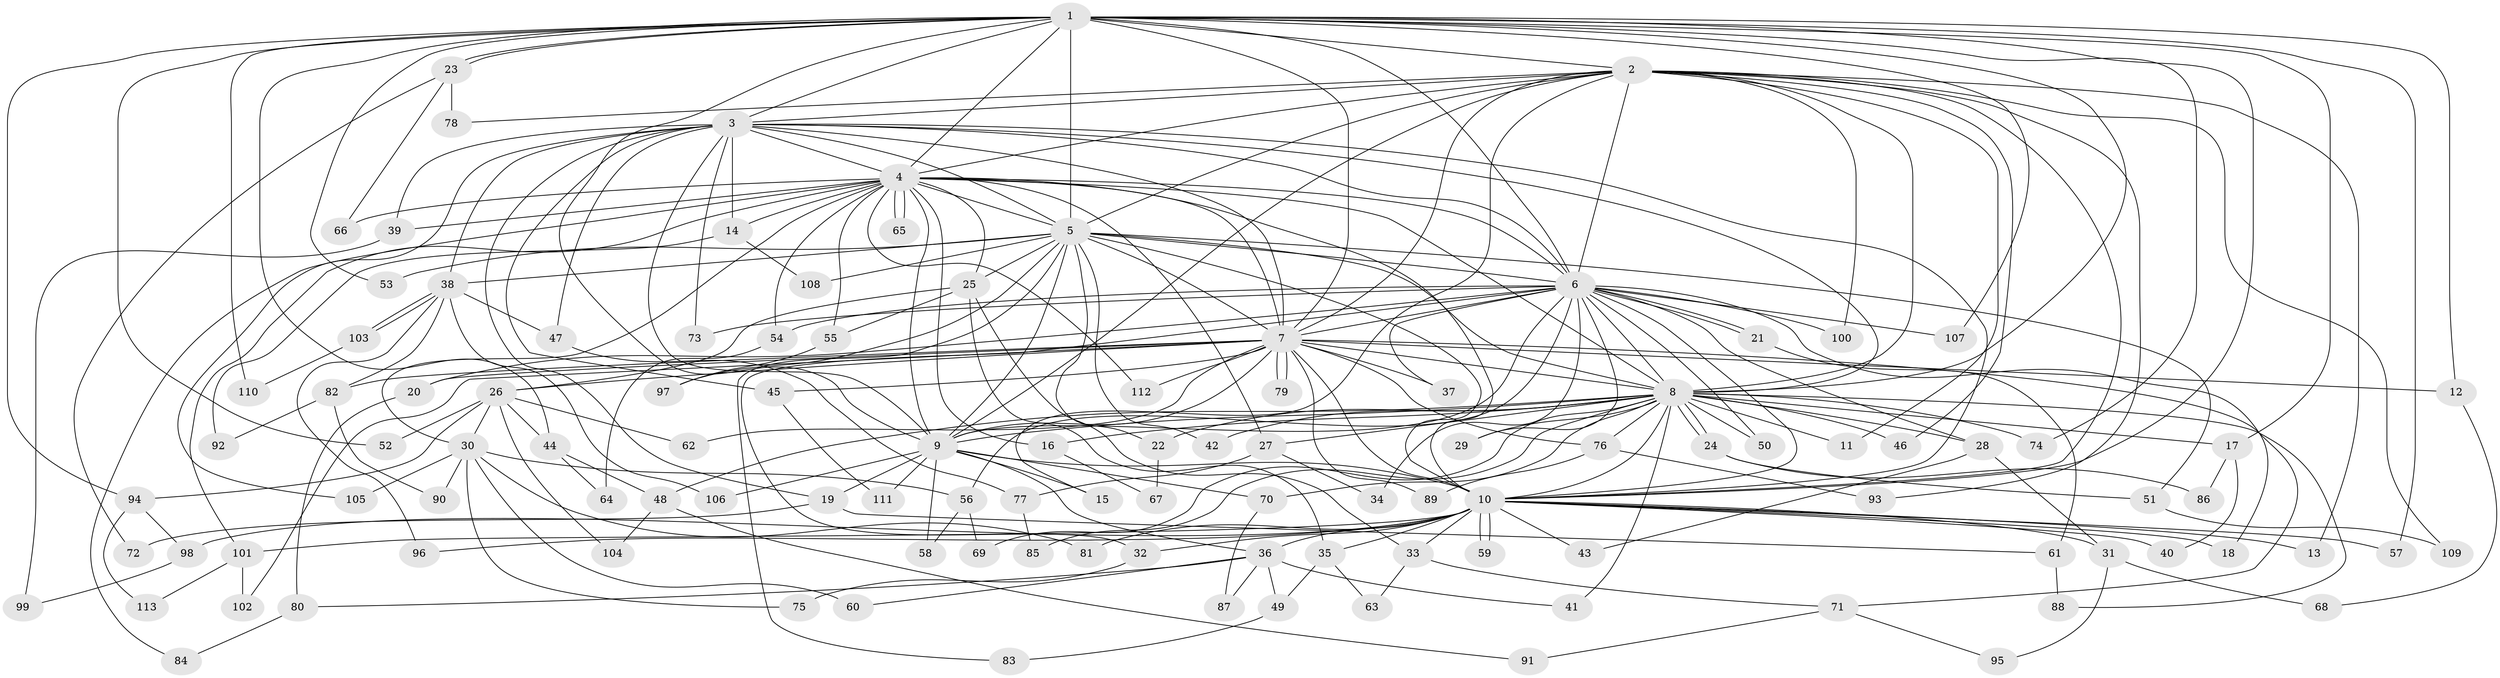 // coarse degree distribution, {20: 0.02531645569620253, 22: 0.012658227848101266, 21: 0.0379746835443038, 26: 0.012658227848101266, 15: 0.012658227848101266, 23: 0.012658227848101266, 2: 0.4810126582278481, 3: 0.16455696202531644, 4: 0.1518987341772152, 5: 0.05063291139240506, 8: 0.0379746835443038}
// Generated by graph-tools (version 1.1) at 2025/17/03/04/25 18:17:39]
// undirected, 113 vertices, 251 edges
graph export_dot {
graph [start="1"]
  node [color=gray90,style=filled];
  1;
  2;
  3;
  4;
  5;
  6;
  7;
  8;
  9;
  10;
  11;
  12;
  13;
  14;
  15;
  16;
  17;
  18;
  19;
  20;
  21;
  22;
  23;
  24;
  25;
  26;
  27;
  28;
  29;
  30;
  31;
  32;
  33;
  34;
  35;
  36;
  37;
  38;
  39;
  40;
  41;
  42;
  43;
  44;
  45;
  46;
  47;
  48;
  49;
  50;
  51;
  52;
  53;
  54;
  55;
  56;
  57;
  58;
  59;
  60;
  61;
  62;
  63;
  64;
  65;
  66;
  67;
  68;
  69;
  70;
  71;
  72;
  73;
  74;
  75;
  76;
  77;
  78;
  79;
  80;
  81;
  82;
  83;
  84;
  85;
  86;
  87;
  88;
  89;
  90;
  91;
  92;
  93;
  94;
  95;
  96;
  97;
  98;
  99;
  100;
  101;
  102;
  103;
  104;
  105;
  106;
  107;
  108;
  109;
  110;
  111;
  112;
  113;
  1 -- 2;
  1 -- 3;
  1 -- 4;
  1 -- 5;
  1 -- 6;
  1 -- 7;
  1 -- 8;
  1 -- 9;
  1 -- 10;
  1 -- 12;
  1 -- 17;
  1 -- 23;
  1 -- 23;
  1 -- 44;
  1 -- 52;
  1 -- 53;
  1 -- 57;
  1 -- 74;
  1 -- 94;
  1 -- 107;
  1 -- 110;
  2 -- 3;
  2 -- 4;
  2 -- 5;
  2 -- 6;
  2 -- 7;
  2 -- 8;
  2 -- 9;
  2 -- 10;
  2 -- 11;
  2 -- 13;
  2 -- 15;
  2 -- 46;
  2 -- 78;
  2 -- 93;
  2 -- 100;
  2 -- 109;
  3 -- 4;
  3 -- 5;
  3 -- 6;
  3 -- 7;
  3 -- 8;
  3 -- 9;
  3 -- 10;
  3 -- 14;
  3 -- 19;
  3 -- 38;
  3 -- 39;
  3 -- 45;
  3 -- 47;
  3 -- 73;
  3 -- 105;
  4 -- 5;
  4 -- 6;
  4 -- 7;
  4 -- 8;
  4 -- 9;
  4 -- 10;
  4 -- 14;
  4 -- 16;
  4 -- 25;
  4 -- 27;
  4 -- 30;
  4 -- 39;
  4 -- 54;
  4 -- 55;
  4 -- 65;
  4 -- 65;
  4 -- 66;
  4 -- 84;
  4 -- 101;
  4 -- 112;
  5 -- 6;
  5 -- 7;
  5 -- 8;
  5 -- 9;
  5 -- 10;
  5 -- 22;
  5 -- 25;
  5 -- 38;
  5 -- 42;
  5 -- 51;
  5 -- 53;
  5 -- 83;
  5 -- 97;
  5 -- 108;
  6 -- 7;
  6 -- 8;
  6 -- 9;
  6 -- 10;
  6 -- 18;
  6 -- 20;
  6 -- 21;
  6 -- 21;
  6 -- 28;
  6 -- 29;
  6 -- 32;
  6 -- 34;
  6 -- 37;
  6 -- 50;
  6 -- 54;
  6 -- 56;
  6 -- 73;
  6 -- 100;
  6 -- 107;
  7 -- 8;
  7 -- 9;
  7 -- 10;
  7 -- 12;
  7 -- 20;
  7 -- 26;
  7 -- 37;
  7 -- 45;
  7 -- 62;
  7 -- 71;
  7 -- 76;
  7 -- 79;
  7 -- 79;
  7 -- 82;
  7 -- 89;
  7 -- 102;
  7 -- 112;
  8 -- 9;
  8 -- 10;
  8 -- 11;
  8 -- 16;
  8 -- 17;
  8 -- 22;
  8 -- 24;
  8 -- 24;
  8 -- 27;
  8 -- 28;
  8 -- 29;
  8 -- 41;
  8 -- 42;
  8 -- 46;
  8 -- 48;
  8 -- 50;
  8 -- 69;
  8 -- 70;
  8 -- 74;
  8 -- 76;
  8 -- 85;
  8 -- 88;
  9 -- 10;
  9 -- 15;
  9 -- 19;
  9 -- 36;
  9 -- 58;
  9 -- 70;
  9 -- 106;
  9 -- 111;
  10 -- 13;
  10 -- 18;
  10 -- 31;
  10 -- 32;
  10 -- 33;
  10 -- 35;
  10 -- 36;
  10 -- 40;
  10 -- 43;
  10 -- 57;
  10 -- 59;
  10 -- 59;
  10 -- 81;
  10 -- 96;
  10 -- 98;
  10 -- 101;
  12 -- 68;
  14 -- 92;
  14 -- 108;
  16 -- 67;
  17 -- 40;
  17 -- 86;
  19 -- 61;
  19 -- 72;
  20 -- 80;
  21 -- 61;
  22 -- 67;
  23 -- 66;
  23 -- 72;
  23 -- 78;
  24 -- 51;
  24 -- 86;
  25 -- 26;
  25 -- 33;
  25 -- 35;
  25 -- 55;
  26 -- 30;
  26 -- 44;
  26 -- 52;
  26 -- 62;
  26 -- 94;
  26 -- 104;
  27 -- 34;
  27 -- 77;
  28 -- 31;
  28 -- 43;
  30 -- 56;
  30 -- 60;
  30 -- 75;
  30 -- 81;
  30 -- 90;
  30 -- 105;
  31 -- 68;
  31 -- 95;
  32 -- 75;
  33 -- 63;
  33 -- 71;
  35 -- 49;
  35 -- 63;
  36 -- 41;
  36 -- 49;
  36 -- 60;
  36 -- 80;
  36 -- 87;
  38 -- 47;
  38 -- 82;
  38 -- 96;
  38 -- 103;
  38 -- 103;
  38 -- 106;
  39 -- 99;
  44 -- 48;
  44 -- 64;
  45 -- 111;
  47 -- 77;
  48 -- 91;
  48 -- 104;
  49 -- 83;
  51 -- 109;
  54 -- 64;
  55 -- 97;
  56 -- 58;
  56 -- 69;
  61 -- 88;
  70 -- 87;
  71 -- 91;
  71 -- 95;
  76 -- 89;
  76 -- 93;
  77 -- 85;
  80 -- 84;
  82 -- 90;
  82 -- 92;
  94 -- 98;
  94 -- 113;
  98 -- 99;
  101 -- 102;
  101 -- 113;
  103 -- 110;
}
